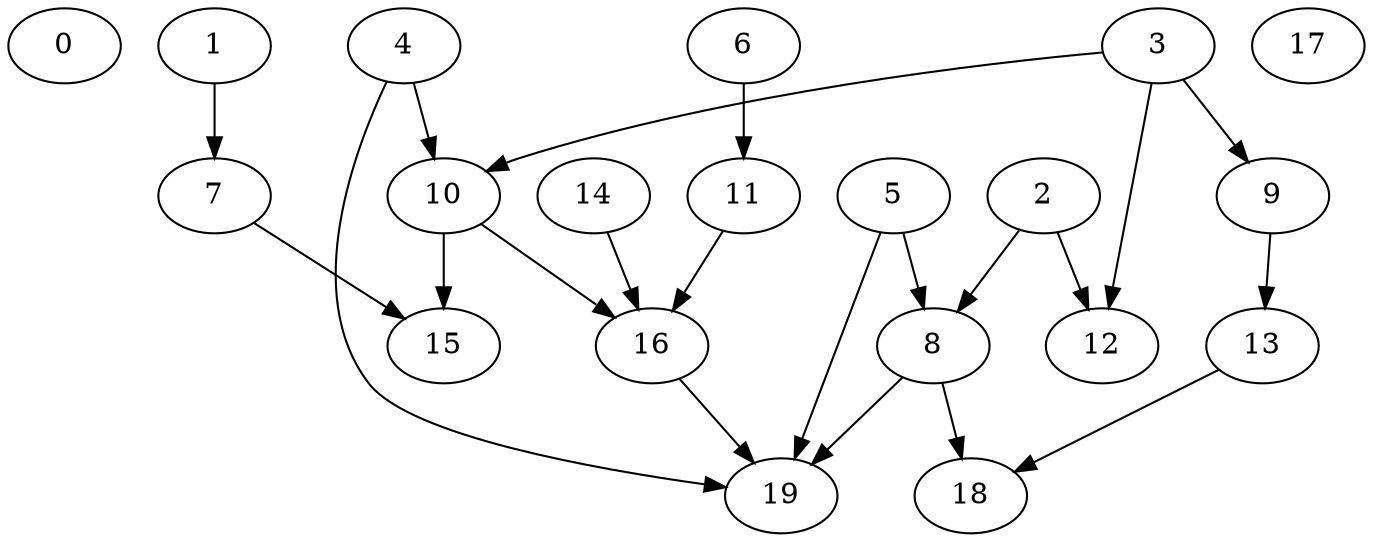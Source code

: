digraph "OutTree-Balanced-MaxBf-3_Nodes_20_WeightType_Random" {
    0	 [Weight=84];
    1	 [Weight=48];
    2	 [Weight=120];
    3	 [Weight=84];
    4	 [Weight=60];
    5	 [Weight=60];
    6	 [Weight=24];
    7	 [Weight=60];
    8	 [Weight=72];
    9	 [Weight=48];
    10	 [Weight=36];
    11	 [Weight=24];
    12	 [Weight=96];
    13	 [Weight=24];
    14	 [Weight=36];
    15	 [Weight=24];
    16	 [Weight=84];
    17	 [Weight=24];
    18	 [Weight=24];
    19   [Weight=96];
    1 -> 7   [Weight=5];
    2 -> 8   [Weight=2];
    2 -> 12   [Weight=10];
    3 -> 9   [Weight=8];
    3 -> 10   [Weight=2];
    3 -> 12   [Weight=4];
    4 -> 10   [Weight=9];
    4 -> 19   [Weight=3];
    5 -> 8   [Weight=10];
    5 -> 19   [Weight=4];
    6 -> 11   [Weight=4];
    7 -> 15   [Weight=10];
    8 -> 18   [Weight=2];
    8 -> 19   [Weight=4];
    9 -> 13   [Weight=4];
    10 -> 15   [Weight=6];
    10 -> 16   [Weight=3];
    11 -> 16   [Weight=4];
    13 -> 18   [Weight=9];
    14 -> 16   [Weight=6];
    16 -> 19   [Weight=10];

}